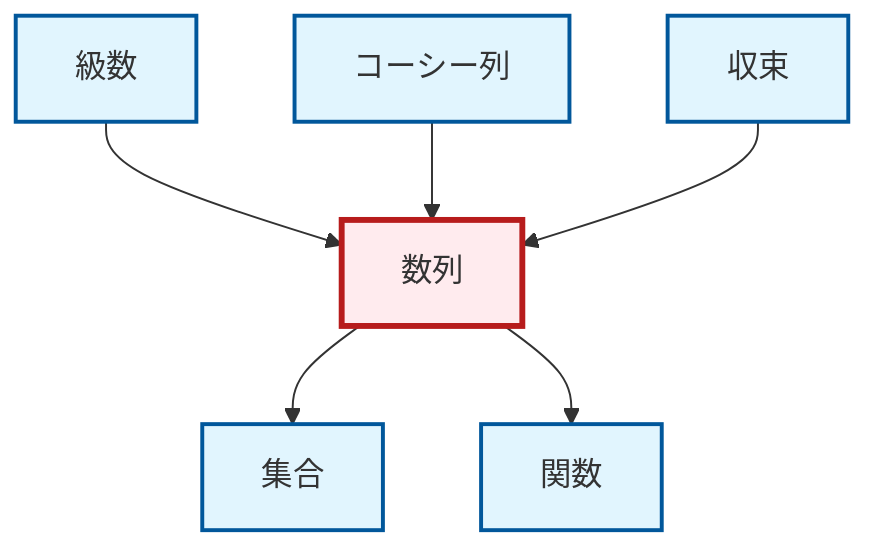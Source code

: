 graph TD
    classDef definition fill:#e1f5fe,stroke:#01579b,stroke-width:2px
    classDef theorem fill:#f3e5f5,stroke:#4a148c,stroke-width:2px
    classDef axiom fill:#fff3e0,stroke:#e65100,stroke-width:2px
    classDef example fill:#e8f5e9,stroke:#1b5e20,stroke-width:2px
    classDef current fill:#ffebee,stroke:#b71c1c,stroke-width:3px
    def-cauchy-sequence["コーシー列"]:::definition
    def-function["関数"]:::definition
    def-series["級数"]:::definition
    def-convergence["収束"]:::definition
    def-sequence["数列"]:::definition
    def-set["集合"]:::definition
    def-series --> def-sequence
    def-sequence --> def-set
    def-sequence --> def-function
    def-cauchy-sequence --> def-sequence
    def-convergence --> def-sequence
    class def-sequence current